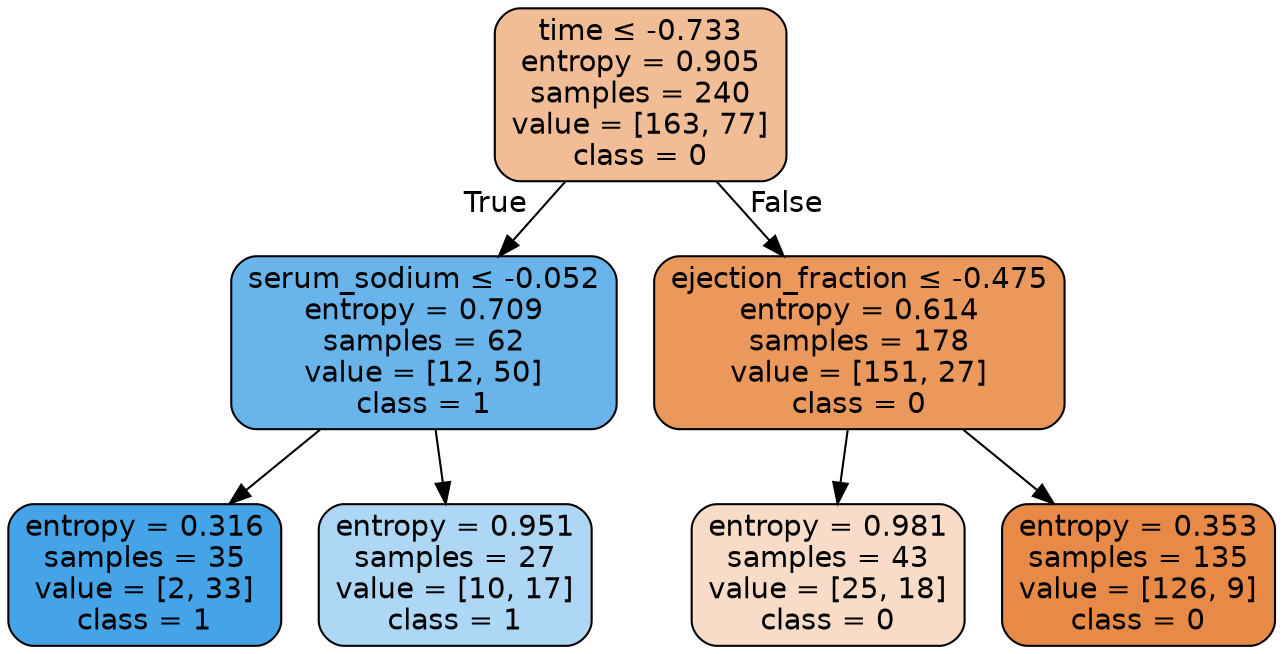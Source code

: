 digraph Tree {
node [shape=box, style="filled, rounded", color="black", fontname=helvetica] ;
edge [fontname=helvetica] ;
0 [label=<time &le; -0.733<br/>entropy = 0.905<br/>samples = 240<br/>value = [163, 77]<br/>class = 0>, fillcolor="#f1bd97"] ;
1 [label=<serum_sodium &le; -0.052<br/>entropy = 0.709<br/>samples = 62<br/>value = [12, 50]<br/>class = 1>, fillcolor="#69b5eb"] ;
0 -> 1 [labeldistance=2.5, labelangle=45, headlabel="True"] ;
2 [label=<entropy = 0.316<br/>samples = 35<br/>value = [2, 33]<br/>class = 1>, fillcolor="#45a3e7"] ;
1 -> 2 ;
3 [label=<entropy = 0.951<br/>samples = 27<br/>value = [10, 17]<br/>class = 1>, fillcolor="#add7f4"] ;
1 -> 3 ;
4 [label=<ejection_fraction &le; -0.475<br/>entropy = 0.614<br/>samples = 178<br/>value = [151, 27]<br/>class = 0>, fillcolor="#ea985c"] ;
0 -> 4 [labeldistance=2.5, labelangle=-45, headlabel="False"] ;
5 [label=<entropy = 0.981<br/>samples = 43<br/>value = [25, 18]<br/>class = 0>, fillcolor="#f8dcc8"] ;
4 -> 5 ;
6 [label=<entropy = 0.353<br/>samples = 135<br/>value = [126, 9]<br/>class = 0>, fillcolor="#e78a47"] ;
4 -> 6 ;
}